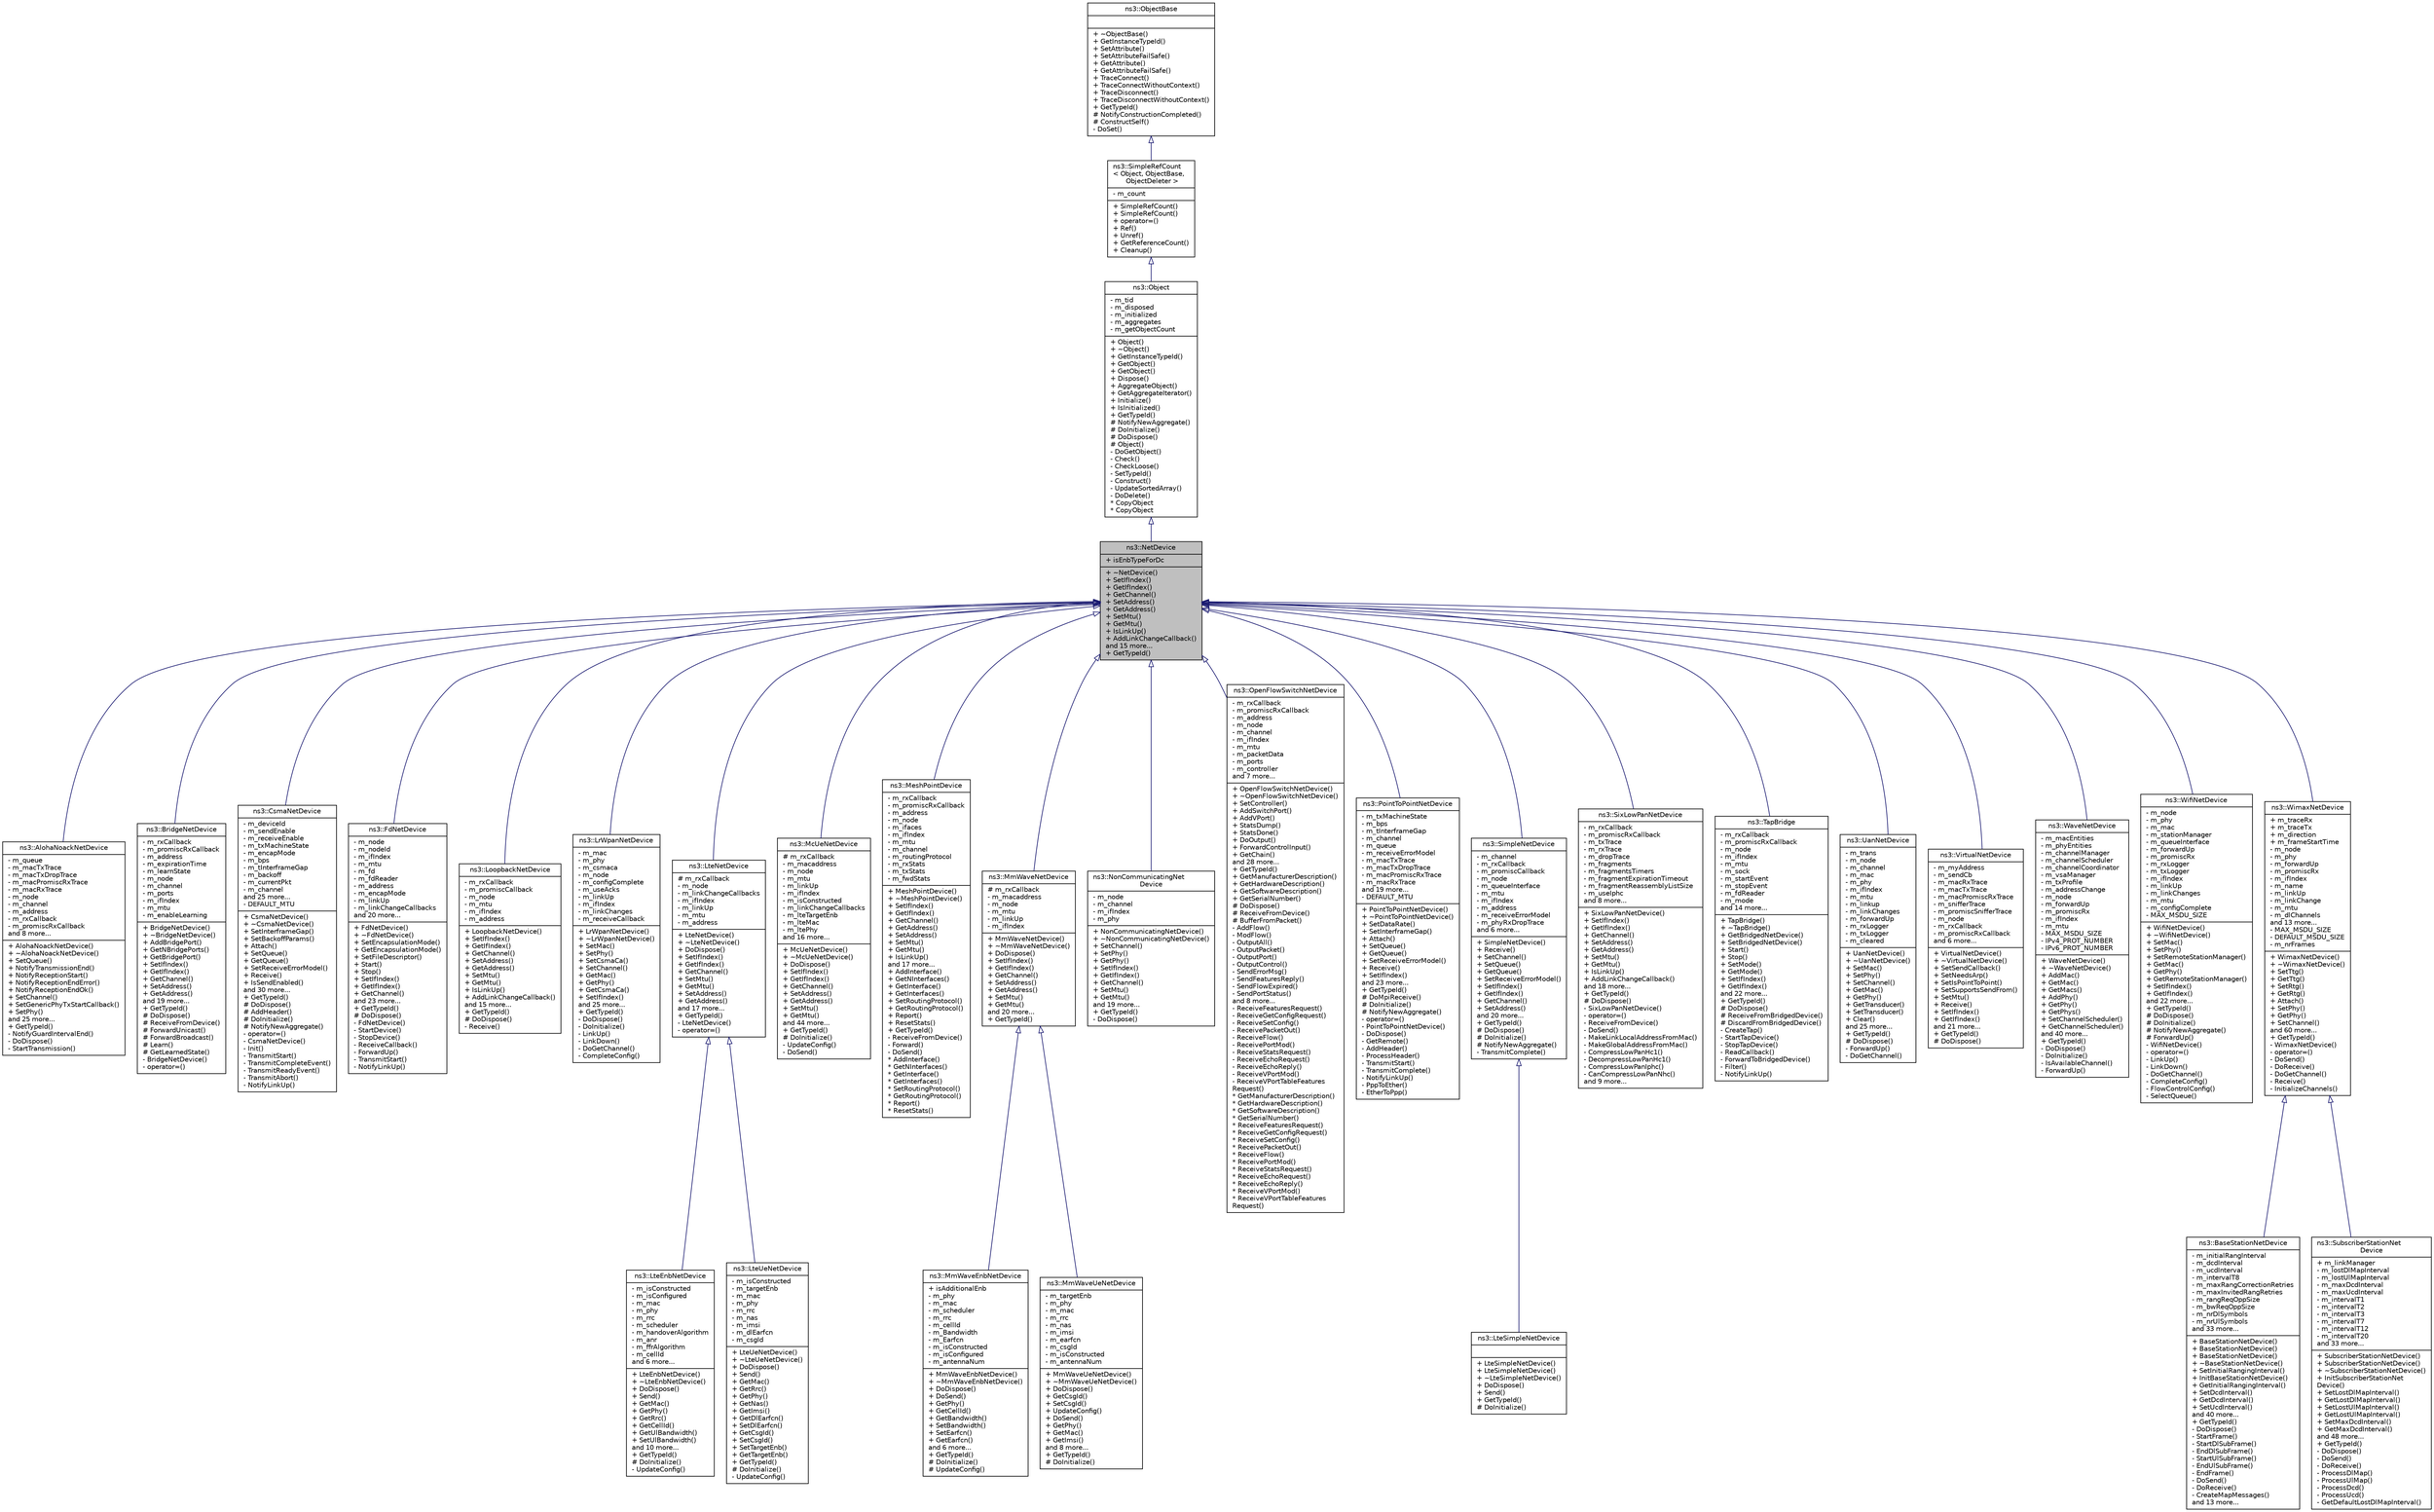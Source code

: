 digraph "ns3::NetDevice"
{
  edge [fontname="Helvetica",fontsize="10",labelfontname="Helvetica",labelfontsize="10"];
  node [fontname="Helvetica",fontsize="10",shape=record];
  Node1 [label="{ns3::NetDevice\n|+ isEnbTypeForDc\l|+ ~NetDevice()\l+ SetIfIndex()\l+ GetIfIndex()\l+ GetChannel()\l+ SetAddress()\l+ GetAddress()\l+ SetMtu()\l+ GetMtu()\l+ IsLinkUp()\l+ AddLinkChangeCallback()\land 15 more...\l+ GetTypeId()\l}",height=0.2,width=0.4,color="black", fillcolor="grey75", style="filled", fontcolor="black"];
  Node2 -> Node1 [dir="back",color="midnightblue",fontsize="10",style="solid",arrowtail="onormal"];
  Node2 [label="{ns3::Object\n|- m_tid\l- m_disposed\l- m_initialized\l- m_aggregates\l- m_getObjectCount\l|+ Object()\l+ ~Object()\l+ GetInstanceTypeId()\l+ GetObject()\l+ GetObject()\l+ Dispose()\l+ AggregateObject()\l+ GetAggregateIterator()\l+ Initialize()\l+ IsInitialized()\l+ GetTypeId()\l# NotifyNewAggregate()\l# DoInitialize()\l# DoDispose()\l# Object()\l- DoGetObject()\l- Check()\l- CheckLoose()\l- SetTypeId()\l- Construct()\l- UpdateSortedArray()\l- DoDelete()\l* CopyObject\l* CopyObject\l}",height=0.2,width=0.4,color="black", fillcolor="white", style="filled",URL="$d9/d77/classns3_1_1Object.html",tooltip="A base class which provides memory management and object aggregation. "];
  Node3 -> Node2 [dir="back",color="midnightblue",fontsize="10",style="solid",arrowtail="onormal"];
  Node3 [label="{ns3::SimpleRefCount\l\< Object, ObjectBase,\l ObjectDeleter \>\n|- m_count\l|+ SimpleRefCount()\l+ SimpleRefCount()\l+ operator=()\l+ Ref()\l+ Unref()\l+ GetReferenceCount()\l+ Cleanup()\l}",height=0.2,width=0.4,color="black", fillcolor="white", style="filled",URL="$da/da1/classns3_1_1SimpleRefCount.html"];
  Node4 -> Node3 [dir="back",color="midnightblue",fontsize="10",style="solid",arrowtail="onormal"];
  Node4 [label="{ns3::ObjectBase\n||+ ~ObjectBase()\l+ GetInstanceTypeId()\l+ SetAttribute()\l+ SetAttributeFailSafe()\l+ GetAttribute()\l+ GetAttributeFailSafe()\l+ TraceConnect()\l+ TraceConnectWithoutContext()\l+ TraceDisconnect()\l+ TraceDisconnectWithoutContext()\l+ GetTypeId()\l# NotifyConstructionCompleted()\l# ConstructSelf()\l- DoSet()\l}",height=0.2,width=0.4,color="black", fillcolor="white", style="filled",URL="$d2/dac/classns3_1_1ObjectBase.html",tooltip="Anchor the ns-3 type and attribute system. "];
  Node1 -> Node5 [dir="back",color="midnightblue",fontsize="10",style="solid",arrowtail="onormal"];
  Node5 [label="{ns3::AlohaNoackNetDevice\n|- m_queue\l- m_macTxTrace\l- m_macTxDropTrace\l- m_macPromiscRxTrace\l- m_macRxTrace\l- m_node\l- m_channel\l- m_address\l- m_rxCallback\l- m_promiscRxCallback\land 8 more...\l|+ AlohaNoackNetDevice()\l+ ~AlohaNoackNetDevice()\l+ SetQueue()\l+ NotifyTransmissionEnd()\l+ NotifyReceptionStart()\l+ NotifyReceptionEndError()\l+ NotifyReceptionEndOk()\l+ SetChannel()\l+ SetGenericPhyTxStartCallback()\l+ SetPhy()\land 25 more...\l+ GetTypeId()\l- NotifyGuardIntervalEnd()\l- DoDispose()\l- StartTransmission()\l}",height=0.2,width=0.4,color="black", fillcolor="white", style="filled",URL="$d1/dd6/classns3_1_1AlohaNoackNetDevice.html"];
  Node1 -> Node6 [dir="back",color="midnightblue",fontsize="10",style="solid",arrowtail="onormal"];
  Node6 [label="{ns3::BridgeNetDevice\n|- m_rxCallback\l- m_promiscRxCallback\l- m_address\l- m_expirationTime\l- m_learnState\l- m_node\l- m_channel\l- m_ports\l- m_ifIndex\l- m_mtu\l- m_enableLearning\l|+ BridgeNetDevice()\l+ ~BridgeNetDevice()\l+ AddBridgePort()\l+ GetNBridgePorts()\l+ GetBridgePort()\l+ SetIfIndex()\l+ GetIfIndex()\l+ GetChannel()\l+ SetAddress()\l+ GetAddress()\land 19 more...\l+ GetTypeId()\l# DoDispose()\l# ReceiveFromDevice()\l# ForwardUnicast()\l# ForwardBroadcast()\l# Learn()\l# GetLearnedState()\l- BridgeNetDevice()\l- operator=()\l}",height=0.2,width=0.4,color="black", fillcolor="white", style="filled",URL="$d9/d8d/classns3_1_1BridgeNetDevice.html",tooltip="a virtual net device that bridges multiple LAN segments "];
  Node1 -> Node7 [dir="back",color="midnightblue",fontsize="10",style="solid",arrowtail="onormal"];
  Node7 [label="{ns3::CsmaNetDevice\n|- m_deviceId\l- m_sendEnable\l- m_receiveEnable\l- m_txMachineState\l- m_encapMode\l- m_bps\l- m_tInterframeGap\l- m_backoff\l- m_currentPkt\l- m_channel\land 25 more...\l- DEFAULT_MTU\l|+ CsmaNetDevice()\l+ ~CsmaNetDevice()\l+ SetInterframeGap()\l+ SetBackoffParams()\l+ Attach()\l+ SetQueue()\l+ GetQueue()\l+ SetReceiveErrorModel()\l+ Receive()\l+ IsSendEnabled()\land 30 more...\l+ GetTypeId()\l# DoDispose()\l# AddHeader()\l# DoInitialize()\l# NotifyNewAggregate()\l- operator=()\l- CsmaNetDevice()\l- Init()\l- TransmitStart()\l- TransmitCompleteEvent()\l- TransmitReadyEvent()\l- TransmitAbort()\l- NotifyLinkUp()\l}",height=0.2,width=0.4,color="black", fillcolor="white", style="filled",URL="$d4/df2/classns3_1_1CsmaNetDevice.html",tooltip="A Device for a Csma Network Link. "];
  Node1 -> Node8 [dir="back",color="midnightblue",fontsize="10",style="solid",arrowtail="onormal"];
  Node8 [label="{ns3::FdNetDevice\n|- m_node\l- m_nodeId\l- m_ifIndex\l- m_mtu\l- m_fd\l- m_fdReader\l- m_address\l- m_encapMode\l- m_linkUp\l- m_linkChangeCallbacks\land 20 more...\l|+ FdNetDevice()\l+ ~FdNetDevice()\l+ SetEncapsulationMode()\l+ GetEncapsulationMode()\l+ SetFileDescriptor()\l+ Start()\l+ Stop()\l+ SetIfIndex()\l+ GetIfIndex()\l+ GetChannel()\land 23 more...\l+ GetTypeId()\l# DoDispose()\l- FdNetDevice()\l- StartDevice()\l- StopDevice()\l- ReceiveCallback()\l- ForwardUp()\l- TransmitStart()\l- NotifyLinkUp()\l}",height=0.2,width=0.4,color="black", fillcolor="white", style="filled",URL="$d1/d50/classns3_1_1FdNetDevice.html",tooltip="a NetDevice to read/write network traffic from/into a file descriptor. "];
  Node1 -> Node9 [dir="back",color="midnightblue",fontsize="10",style="solid",arrowtail="onormal"];
  Node9 [label="{ns3::LoopbackNetDevice\n|- m_rxCallback\l- m_promiscCallback\l- m_node\l- m_mtu\l- m_ifIndex\l- m_address\l|+ LoopbackNetDevice()\l+ SetIfIndex()\l+ GetIfIndex()\l+ GetChannel()\l+ SetAddress()\l+ GetAddress()\l+ SetMtu()\l+ GetMtu()\l+ IsLinkUp()\l+ AddLinkChangeCallback()\land 15 more...\l+ GetTypeId()\l# DoDispose()\l- Receive()\l}",height=0.2,width=0.4,color="black", fillcolor="white", style="filled",URL="$d1/dd4/classns3_1_1LoopbackNetDevice.html",tooltip="Virtual network interface that loops back any data sent to it to be immediately received on the same ..."];
  Node1 -> Node10 [dir="back",color="midnightblue",fontsize="10",style="solid",arrowtail="onormal"];
  Node10 [label="{ns3::LrWpanNetDevice\n|- m_mac\l- m_phy\l- m_csmaca\l- m_node\l- m_configComplete\l- m_useAcks\l- m_linkUp\l- m_ifIndex\l- m_linkChanges\l- m_receiveCallback\l|+ LrWpanNetDevice()\l+ ~LrWpanNetDevice()\l+ SetMac()\l+ SetPhy()\l+ SetCsmaCa()\l+ SetChannel()\l+ GetMac()\l+ GetPhy()\l+ GetCsmaCa()\l+ SetIfIndex()\land 25 more...\l+ GetTypeId()\l- DoDispose()\l- DoInitialize()\l- LinkUp()\l- LinkDown()\l- DoGetChannel()\l- CompleteConfig()\l}",height=0.2,width=0.4,color="black", fillcolor="white", style="filled",URL="$dd/d73/classns3_1_1LrWpanNetDevice.html",tooltip="Network layer to device interface. "];
  Node1 -> Node11 [dir="back",color="midnightblue",fontsize="10",style="solid",arrowtail="onormal"];
  Node11 [label="{ns3::LteNetDevice\n|# m_rxCallback\l- m_node\l- m_linkChangeCallbacks\l- m_ifIndex\l- m_linkUp\l- m_mtu\l- m_address\l|+ LteNetDevice()\l+ ~LteNetDevice()\l+ DoDispose()\l+ SetIfIndex()\l+ GetIfIndex()\l+ GetChannel()\l+ SetMtu()\l+ GetMtu()\l+ SetAddress()\l+ GetAddress()\land 17 more...\l+ GetTypeId()\l- LteNetDevice()\l- operator=()\l}",height=0.2,width=0.4,color="black", fillcolor="white", style="filled",URL="$dd/dc4/classns3_1_1LteNetDevice.html"];
  Node11 -> Node12 [dir="back",color="midnightblue",fontsize="10",style="solid",arrowtail="onormal"];
  Node12 [label="{ns3::LteEnbNetDevice\n|- m_isConstructed\l- m_isConfigured\l- m_mac\l- m_phy\l- m_rrc\l- m_scheduler\l- m_handoverAlgorithm\l- m_anr\l- m_ffrAlgorithm\l- m_cellId\land 6 more...\l|+ LteEnbNetDevice()\l+ ~LteEnbNetDevice()\l+ DoDispose()\l+ Send()\l+ GetMac()\l+ GetPhy()\l+ GetRrc()\l+ GetCellId()\l+ GetUlBandwidth()\l+ SetUlBandwidth()\land 10 more...\l+ GetTypeId()\l# DoInitialize()\l- UpdateConfig()\l}",height=0.2,width=0.4,color="black", fillcolor="white", style="filled",URL="$db/de9/classns3_1_1LteEnbNetDevice.html"];
  Node11 -> Node13 [dir="back",color="midnightblue",fontsize="10",style="solid",arrowtail="onormal"];
  Node13 [label="{ns3::LteUeNetDevice\n|- m_isConstructed\l- m_targetEnb\l- m_mac\l- m_phy\l- m_rrc\l- m_nas\l- m_imsi\l- m_dlEarfcn\l- m_csgId\l|+ LteUeNetDevice()\l+ ~LteUeNetDevice()\l+ DoDispose()\l+ Send()\l+ GetMac()\l+ GetRrc()\l+ GetPhy()\l+ GetNas()\l+ GetImsi()\l+ GetDlEarfcn()\l+ SetDlEarfcn()\l+ GetCsgId()\l+ SetCsgId()\l+ SetTargetEnb()\l+ GetTargetEnb()\l+ GetTypeId()\l# DoInitialize()\l- UpdateConfig()\l}",height=0.2,width=0.4,color="black", fillcolor="white", style="filled",URL="$d4/d93/classns3_1_1LteUeNetDevice.html"];
  Node1 -> Node14 [dir="back",color="midnightblue",fontsize="10",style="solid",arrowtail="onormal"];
  Node14 [label="{ns3::McUeNetDevice\n|# m_rxCallback\l- m_macaddress\l- m_node\l- m_mtu\l- m_linkUp\l- m_ifIndex\l- m_isConstructed\l- m_linkChangeCallbacks\l- m_lteTargetEnb\l- m_lteMac\l- m_ltePhy\land 16 more...\l|+ McUeNetDevice()\l+ ~McUeNetDevice()\l+ DoDispose()\l+ SetIfIndex()\l+ GetIfIndex()\l+ GetChannel()\l+ SetAddress()\l+ GetAddress()\l+ SetMtu()\l+ GetMtu()\land 44 more...\l+ GetTypeId()\l# DoInitialize()\l- UpdateConfig()\l- DoSend()\l}",height=0.2,width=0.4,color="black", fillcolor="white", style="filled",URL="$df/df3/classns3_1_1McUeNetDevice.html"];
  Node1 -> Node15 [dir="back",color="midnightblue",fontsize="10",style="solid",arrowtail="onormal"];
  Node15 [label="{ns3::MeshPointDevice\n|- m_rxCallback\l- m_promiscRxCallback\l- m_address\l- m_node\l- m_ifaces\l- m_ifIndex\l- m_mtu\l- m_channel\l- m_routingProtocol\l- m_rxStats\l- m_txStats\l- m_fwdStats\l|+ MeshPointDevice()\l+ ~MeshPointDevice()\l+ SetIfIndex()\l+ GetIfIndex()\l+ GetChannel()\l+ GetAddress()\l+ SetAddress()\l+ SetMtu()\l+ GetMtu()\l+ IsLinkUp()\land 17 more...\l+ AddInterface()\l+ GetNInterfaces()\l+ GetInterface()\l+ GetInterfaces()\l+ SetRoutingProtocol()\l+ GetRoutingProtocol()\l+ Report()\l+ ResetStats()\l+ GetTypeId()\l- ReceiveFromDevice()\l- Forward()\l- DoSend()\l* AddInterface()\l* GetNInterfaces()\l* GetInterface()\l* GetInterfaces()\l* SetRoutingProtocol()\l* GetRoutingProtocol()\l* Report()\l* ResetStats()\l}",height=0.2,width=0.4,color="black", fillcolor="white", style="filled",URL="$d6/da9/classns3_1_1MeshPointDevice.html",tooltip="Virtual net device modeling mesh point. "];
  Node1 -> Node16 [dir="back",color="midnightblue",fontsize="10",style="solid",arrowtail="onormal"];
  Node16 [label="{ns3::MmWaveNetDevice\n|# m_rxCallback\l- m_macaddress\l- m_node\l- m_mtu\l- m_linkUp\l- m_ifIndex\l|+ MmWaveNetDevice()\l+ ~MmWaveNetDevice()\l+ DoDispose()\l+ SetIfIndex()\l+ GetIfIndex()\l+ GetChannel()\l+ SetAddress()\l+ GetAddress()\l+ SetMtu()\l+ GetMtu()\land 20 more...\l+ GetTypeId()\l}",height=0.2,width=0.4,color="black", fillcolor="white", style="filled",URL="$dd/d87/classns3_1_1MmWaveNetDevice.html"];
  Node16 -> Node17 [dir="back",color="midnightblue",fontsize="10",style="solid",arrowtail="onormal"];
  Node17 [label="{ns3::MmWaveEnbNetDevice\n|+ isAdditionalEnb\l- m_phy\l- m_mac\l- m_scheduler\l- m_rrc\l- m_cellId\l- m_Bandwidth\l- m_Earfcn\l- m_isConstructed\l- m_isConfigured\l- m_antennaNum\l|+ MmWaveEnbNetDevice()\l+ ~MmWaveEnbNetDevice()\l+ DoDispose()\l+ DoSend()\l+ GetPhy()\l+ GetCellId()\l+ GetBandwidth()\l+ SetBandwidth()\l+ SetEarfcn()\l+ GetEarfcn()\land 6 more...\l+ GetTypeId()\l# DoInitialize()\l# UpdateConfig()\l}",height=0.2,width=0.4,color="black", fillcolor="white", style="filled",URL="$d7/d13/classns3_1_1MmWaveEnbNetDevice.html"];
  Node16 -> Node18 [dir="back",color="midnightblue",fontsize="10",style="solid",arrowtail="onormal"];
  Node18 [label="{ns3::MmWaveUeNetDevice\n|- m_targetEnb\l- m_phy\l- m_mac\l- m_rrc\l- m_nas\l- m_imsi\l- m_earfcn\l- m_csgId\l- m_isConstructed\l- m_antennaNum\l|+ MmWaveUeNetDevice()\l+ ~MmWaveUeNetDevice()\l+ DoDispose()\l+ GetCsgId()\l+ SetCsgId()\l+ UpdateConfig()\l+ DoSend()\l+ GetPhy()\l+ GetMac()\l+ GetImsi()\land 8 more...\l+ GetTypeId()\l# DoInitialize()\l}",height=0.2,width=0.4,color="black", fillcolor="white", style="filled",URL="$db/dff/classns3_1_1MmWaveUeNetDevice.html"];
  Node1 -> Node19 [dir="back",color="midnightblue",fontsize="10",style="solid",arrowtail="onormal"];
  Node19 [label="{ns3::NonCommunicatingNet\lDevice\n|- m_node\l- m_channel\l- m_ifIndex\l- m_phy\l|+ NonCommunicatingNetDevice()\l+ ~NonCommunicatingNetDevice()\l+ SetChannel()\l+ SetPhy()\l+ GetPhy()\l+ SetIfIndex()\l+ GetIfIndex()\l+ GetChannel()\l+ SetMtu()\l+ GetMtu()\land 19 more...\l+ GetTypeId()\l- DoDispose()\l}",height=0.2,width=0.4,color="black", fillcolor="white", style="filled",URL="$d5/ded/classns3_1_1NonCommunicatingNetDevice.html"];
  Node1 -> Node20 [dir="back",color="midnightblue",fontsize="10",style="solid",arrowtail="onormal"];
  Node20 [label="{ns3::OpenFlowSwitchNetDevice\n|- m_rxCallback\l- m_promiscRxCallback\l- m_address\l- m_node\l- m_channel\l- m_ifIndex\l- m_mtu\l- m_packetData\l- m_ports\l- m_controller\land 7 more...\l|+ OpenFlowSwitchNetDevice()\l+ ~OpenFlowSwitchNetDevice()\l+ SetController()\l+ AddSwitchPort()\l+ AddVPort()\l+ StatsDump()\l+ StatsDone()\l+ DoOutput()\l+ ForwardControlInput()\l+ GetChain()\land 28 more...\l+ GetTypeId()\l+ GetManufacturerDescription()\l+ GetHardwareDescription()\l+ GetSoftwareDescription()\l+ GetSerialNumber()\l# DoDispose()\l# ReceiveFromDevice()\l# BufferFromPacket()\l- AddFlow()\l- ModFlow()\l- OutputAll()\l- OutputPacket()\l- OutputPort()\l- OutputControl()\l- SendErrorMsg()\l- SendFeaturesReply()\l- SendFlowExpired()\l- SendPortStatus()\land 8 more...\l- ReceiveFeaturesRequest()\l- ReceiveGetConfigRequest()\l- ReceiveSetConfig()\l- ReceivePacketOut()\l- ReceiveFlow()\l- ReceivePortMod()\l- ReceiveStatsRequest()\l- ReceiveEchoRequest()\l- ReceiveEchoReply()\l- ReceiveVPortMod()\l- ReceiveVPortTableFeatures\lRequest()\l* GetManufacturerDescription()\l* GetHardwareDescription()\l* GetSoftwareDescription()\l* GetSerialNumber()\l* ReceiveFeaturesRequest()\l* ReceiveGetConfigRequest()\l* ReceiveSetConfig()\l* ReceivePacketOut()\l* ReceiveFlow()\l* ReceivePortMod()\l* ReceiveStatsRequest()\l* ReceiveEchoRequest()\l* ReceiveEchoReply()\l* ReceiveVPortMod()\l* ReceiveVPortTableFeatures\lRequest()\l}",height=0.2,width=0.4,color="black", fillcolor="white", style="filled",URL="$d2/da1/classns3_1_1OpenFlowSwitchNetDevice.html",tooltip="A net device that switches multiple LAN segments via an OpenFlow-compatible flow table. "];
  Node1 -> Node21 [dir="back",color="midnightblue",fontsize="10",style="solid",arrowtail="onormal"];
  Node21 [label="{ns3::PointToPointNetDevice\n|- m_txMachineState\l- m_bps\l- m_tInterframeGap\l- m_channel\l- m_queue\l- m_receiveErrorModel\l- m_macTxTrace\l- m_macTxDropTrace\l- m_macPromiscRxTrace\l- m_macRxTrace\land 19 more...\l- DEFAULT_MTU\l|+ PointToPointNetDevice()\l+ ~PointToPointNetDevice()\l+ SetDataRate()\l+ SetInterframeGap()\l+ Attach()\l+ SetQueue()\l+ GetQueue()\l+ SetReceiveErrorModel()\l+ Receive()\l+ SetIfIndex()\land 23 more...\l+ GetTypeId()\l# DoMpiReceive()\l# DoInitialize()\l# NotifyNewAggregate()\l- operator=()\l- PointToPointNetDevice()\l- DoDispose()\l- GetRemote()\l- AddHeader()\l- ProcessHeader()\l- TransmitStart()\l- TransmitComplete()\l- NotifyLinkUp()\l- PppToEther()\l- EtherToPpp()\l}",height=0.2,width=0.4,color="black", fillcolor="white", style="filled",URL="$db/d2f/classns3_1_1PointToPointNetDevice.html",tooltip="A Device for a Point to Point Network Link. "];
  Node1 -> Node22 [dir="back",color="midnightblue",fontsize="10",style="solid",arrowtail="onormal"];
  Node22 [label="{ns3::SimpleNetDevice\n|- m_channel\l- m_rxCallback\l- m_promiscCallback\l- m_node\l- m_queueInterface\l- m_mtu\l- m_ifIndex\l- m_address\l- m_receiveErrorModel\l- m_phyRxDropTrace\land 6 more...\l|+ SimpleNetDevice()\l+ Receive()\l+ SetChannel()\l+ SetQueue()\l+ GetQueue()\l+ SetReceiveErrorModel()\l+ SetIfIndex()\l+ GetIfIndex()\l+ GetChannel()\l+ SetAddress()\land 20 more...\l+ GetTypeId()\l# DoDispose()\l# DoInitialize()\l# NotifyNewAggregate()\l- TransmitComplete()\l}",height=0.2,width=0.4,color="black", fillcolor="white", style="filled",URL="$d2/d8f/classns3_1_1SimpleNetDevice.html",tooltip="simple net device for simple things and testing "];
  Node22 -> Node23 [dir="back",color="midnightblue",fontsize="10",style="solid",arrowtail="onormal"];
  Node23 [label="{ns3::LteSimpleNetDevice\n||+ LteSimpleNetDevice()\l+ LteSimpleNetDevice()\l+ ~LteSimpleNetDevice()\l+ DoDispose()\l+ Send()\l+ GetTypeId()\l# DoInitialize()\l}",height=0.2,width=0.4,color="black", fillcolor="white", style="filled",URL="$d8/d9d/classns3_1_1LteSimpleNetDevice.html"];
  Node1 -> Node24 [dir="back",color="midnightblue",fontsize="10",style="solid",arrowtail="onormal"];
  Node24 [label="{ns3::SixLowPanNetDevice\n|- m_rxCallback\l- m_promiscRxCallback\l- m_txTrace\l- m_rxTrace\l- m_dropTrace\l- m_fragments\l- m_fragmentsTimers\l- m_fragmentExpirationTimeout\l- m_fragmentReassemblyListSize\l- m_useIphc\land 8 more...\l|+ SixLowPanNetDevice()\l+ SetIfIndex()\l+ GetIfIndex()\l+ GetChannel()\l+ SetAddress()\l+ GetAddress()\l+ SetMtu()\l+ GetMtu()\l+ IsLinkUp()\l+ AddLinkChangeCallback()\land 18 more...\l+ GetTypeId()\l# DoDispose()\l- SixLowPanNetDevice()\l- operator=()\l- ReceiveFromDevice()\l- DoSend()\l- MakeLinkLocalAddressFromMac()\l- MakeGlobalAddressFromMac()\l- CompressLowPanHc1()\l- DecompressLowPanHc1()\l- CompressLowPanIphc()\l- CanCompressLowPanNhc()\land 9 more...\l}",height=0.2,width=0.4,color="black", fillcolor="white", style="filled",URL="$d1/d2b/classns3_1_1SixLowPanNetDevice.html",tooltip="Shim performing 6LoWPAN compression, decompression and fragmentation. "];
  Node1 -> Node25 [dir="back",color="midnightblue",fontsize="10",style="solid",arrowtail="onormal"];
  Node25 [label="{ns3::TapBridge\n|- m_rxCallback\l- m_promiscRxCallback\l- m_node\l- m_ifIndex\l- m_mtu\l- m_sock\l- m_startEvent\l- m_stopEvent\l- m_fdReader\l- m_mode\land 14 more...\l|+ TapBridge()\l+ ~TapBridge()\l+ GetBridgedNetDevice()\l+ SetBridgedNetDevice()\l+ Start()\l+ Stop()\l+ SetMode()\l+ GetMode()\l+ SetIfIndex()\l+ GetIfIndex()\land 22 more...\l+ GetTypeId()\l# DoDispose()\l# ReceiveFromBridgedDevice()\l# DiscardFromBridgedDevice()\l- CreateTap()\l- StartTapDevice()\l- StopTapDevice()\l- ReadCallback()\l- ForwardToBridgedDevice()\l- Filter()\l- NotifyLinkUp()\l}",height=0.2,width=0.4,color="black", fillcolor="white", style="filled",URL="$d3/d97/classns3_1_1TapBridge.html",tooltip="A bridge to make it appear that a real host process is connected to an ns-3 net device. "];
  Node1 -> Node26 [dir="back",color="midnightblue",fontsize="10",style="solid",arrowtail="onormal"];
  Node26 [label="{ns3::UanNetDevice\n|- m_trans\l- m_node\l- m_channel\l- m_mac\l- m_phy\l- m_ifIndex\l- m_mtu\l- m_linkup\l- m_linkChanges\l- m_forwardUp\l- m_rxLogger\l- m_txLogger\l- m_cleared\l|+ UanNetDevice()\l+ ~UanNetDevice()\l+ SetMac()\l+ SetPhy()\l+ SetChannel()\l+ GetMac()\l+ GetPhy()\l+ GetTransducer()\l+ SetTransducer()\l+ Clear()\land 25 more...\l+ GetTypeId()\l# DoDispose()\l- ForwardUp()\l- DoGetChannel()\l}",height=0.2,width=0.4,color="black", fillcolor="white", style="filled",URL="$d3/d57/classns3_1_1UanNetDevice.html"];
  Node1 -> Node27 [dir="back",color="midnightblue",fontsize="10",style="solid",arrowtail="onormal"];
  Node27 [label="{ns3::VirtualNetDevice\n|- m_myAddress\l- m_sendCb\l- m_macRxTrace\l- m_macTxTrace\l- m_macPromiscRxTrace\l- m_snifferTrace\l- m_promiscSnifferTrace\l- m_node\l- m_rxCallback\l- m_promiscRxCallback\land 6 more...\l|+ VirtualNetDevice()\l+ ~VirtualNetDevice()\l+ SetSendCallback()\l+ SetNeedsArp()\l+ SetIsPointToPoint()\l+ SetSupportsSendFrom()\l+ SetMtu()\l+ Receive()\l+ SetIfIndex()\l+ GetIfIndex()\land 21 more...\l+ GetTypeId()\l# DoDispose()\l}",height=0.2,width=0.4,color="black", fillcolor="white", style="filled",URL="$da/d03/classns3_1_1VirtualNetDevice.html",tooltip="A virtual device, similar to Linux TUN/TAP interfaces. "];
  Node1 -> Node28 [dir="back",color="midnightblue",fontsize="10",style="solid",arrowtail="onormal"];
  Node28 [label="{ns3::WaveNetDevice\n|- m_macEntities\l- m_phyEntities\l- m_channelManager\l- m_channelScheduler\l- m_channelCoordinator\l- m_vsaManager\l- m_txProfile\l- m_addressChange\l- m_node\l- m_forwardUp\l- m_promiscRx\l- m_ifIndex\l- m_mtu\l- MAX_MSDU_SIZE\l- IPv4_PROT_NUMBER\l- IPv6_PROT_NUMBER\l|+ WaveNetDevice()\l+ ~WaveNetDevice()\l+ AddMac()\l+ GetMac()\l+ GetMacs()\l+ AddPhy()\l+ GetPhy()\l+ GetPhys()\l+ SetChannelScheduler()\l+ GetChannelScheduler()\land 40 more...\l+ GetTypeId()\l- DoDispose()\l- DoInitialize()\l- IsAvailableChannel()\l- ForwardUp()\l}",height=0.2,width=0.4,color="black", fillcolor="white", style="filled",URL="$d4/d1c/classns3_1_1WaveNetDevice.html"];
  Node1 -> Node29 [dir="back",color="midnightblue",fontsize="10",style="solid",arrowtail="onormal"];
  Node29 [label="{ns3::WifiNetDevice\n|- m_node\l- m_phy\l- m_mac\l- m_stationManager\l- m_queueInterface\l- m_forwardUp\l- m_promiscRx\l- m_rxLogger\l- m_txLogger\l- m_ifIndex\l- m_linkUp\l- m_linkChanges\l- m_mtu\l- m_configComplete\l- MAX_MSDU_SIZE\l|+ WifiNetDevice()\l+ ~WifiNetDevice()\l+ SetMac()\l+ SetPhy()\l+ SetRemoteStationManager()\l+ GetMac()\l+ GetPhy()\l+ GetRemoteStationManager()\l+ SetIfIndex()\l+ GetIfIndex()\land 22 more...\l+ GetTypeId()\l# DoDispose()\l# DoInitialize()\l# NotifyNewAggregate()\l# ForwardUp()\l- WifiNetDevice()\l- operator=()\l- LinkUp()\l- LinkDown()\l- DoGetChannel()\l- CompleteConfig()\l- FlowControlConfig()\l- SelectQueue()\l}",height=0.2,width=0.4,color="black", fillcolor="white", style="filled",URL="$df/d58/classns3_1_1WifiNetDevice.html",tooltip="Hold together all Wifi-related objects.This class holds together ns3::Channel, ns3::WifiPhy, ns3::WifiMac, and, ns3::WifiRemoteStationManager. "];
  Node1 -> Node30 [dir="back",color="midnightblue",fontsize="10",style="solid",arrowtail="onormal"];
  Node30 [label="{ns3::WimaxNetDevice\n|+ m_traceRx\l+ m_traceTx\l+ m_direction\l+ m_frameStartTime\l- m_node\l- m_phy\l- m_forwardUp\l- m_promiscRx\l- m_ifIndex\l- m_name\l- m_linkUp\l- m_linkChange\l- m_mtu\l- m_dlChannels\land 13 more...\l- MAX_MSDU_SIZE\l- DEFAULT_MSDU_SIZE\l- m_nrFrames\l|+ WimaxNetDevice()\l+ ~WimaxNetDevice()\l+ SetTtg()\l+ GetTtg()\l+ SetRtg()\l+ GetRtg()\l+ Attach()\l+ SetPhy()\l+ GetPhy()\l+ SetChannel()\land 60 more...\l+ GetTypeId()\l- WimaxNetDevice()\l- operator=()\l- DoSend()\l- DoReceive()\l- DoGetChannel()\l- Receive()\l- InitializeChannels()\l}",height=0.2,width=0.4,color="black", fillcolor="white", style="filled",URL="$dc/d52/classns3_1_1WimaxNetDevice.html",tooltip="Hold together all WiMAX-related objects in a NetDevice.This class holds together ns3::WimaxPhy, ns3::WimaxConnection, ns3::ConectionManager, ns3::BurstProfileManager, and ns3::BandwidthManager. "];
  Node30 -> Node31 [dir="back",color="midnightblue",fontsize="10",style="solid",arrowtail="onormal"];
  Node31 [label="{ns3::BaseStationNetDevice\n|- m_initialRangInterval\l- m_dcdInterval\l- m_ucdInterval\l- m_intervalT8\l- m_maxRangCorrectionRetries\l- m_maxInvitedRangRetries\l- m_rangReqOppSize\l- m_bwReqOppSize\l- m_nrDlSymbols\l- m_nrUlSymbols\land 33 more...\l|+ BaseStationNetDevice()\l+ BaseStationNetDevice()\l+ BaseStationNetDevice()\l+ ~BaseStationNetDevice()\l+ SetInitialRangingInterval()\l+ InitBaseStationNetDevice()\l+ GetInitialRangingInterval()\l+ SetDcdInterval()\l+ GetDcdInterval()\l+ SetUcdInterval()\land 40 more...\l+ GetTypeId()\l- DoDispose()\l- StartFrame()\l- StartDlSubFrame()\l- EndDlSubFrame()\l- StartUlSubFrame()\l- EndUlSubFrame()\l- EndFrame()\l- DoSend()\l- DoReceive()\l- CreateMapMessages()\land 13 more...\l}",height=0.2,width=0.4,color="black", fillcolor="white", style="filled",URL="$dd/d73/classns3_1_1BaseStationNetDevice.html"];
  Node30 -> Node32 [dir="back",color="midnightblue",fontsize="10",style="solid",arrowtail="onormal"];
  Node32 [label="{ns3::SubscriberStationNet\lDevice\n|+ m_linkManager\l- m_lostDlMapInterval\l- m_lostUlMapInterval\l- m_maxDcdInterval\l- m_maxUcdInterval\l- m_intervalT1\l- m_intervalT2\l- m_intervalT3\l- m_intervalT7\l- m_intervalT12\l- m_intervalT20\land 33 more...\l|+ SubscriberStationNetDevice()\l+ SubscriberStationNetDevice()\l+ ~SubscriberStationNetDevice()\l+ InitSubscriberStationNet\lDevice()\l+ SetLostDlMapInterval()\l+ GetLostDlMapInterval()\l+ SetLostUlMapInterval()\l+ GetLostUlMapInterval()\l+ SetMaxDcdInterval()\l+ GetMaxDcdInterval()\land 48 more...\l+ GetTypeId()\l- DoDispose()\l- DoSend()\l- DoReceive()\l- ProcessDlMap()\l- ProcessUlMap()\l- ProcessDcd()\l- ProcessUcd()\l- GetDefaultLostDlMapInterval()\l}",height=0.2,width=0.4,color="black", fillcolor="white", style="filled",URL="$d4/de5/classns3_1_1SubscriberStationNetDevice.html"];
}
